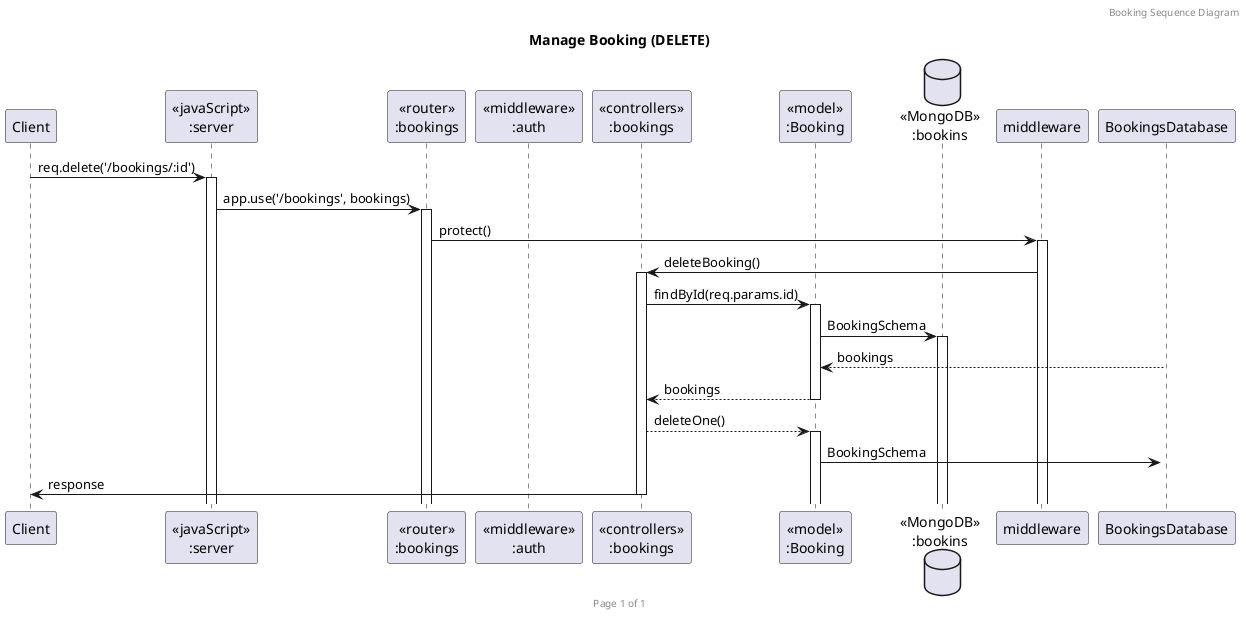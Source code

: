 @startuml delete-bookings

header Booking Sequence Diagram
footer Page %page% of %lastpage%
title "Manage Booking (DELETE)"

participant "Client" as client
participant "<<javaScript>>\n:server" as server
participant "<<router>>\n:bookings" as routerBookings
participant "<<middleware>>\n:auth" as middlewareAuth
participant "<<controllers>>\n:bookings" as controllersBookings
participant "<<model>>\n:Booking" as modelBooking
database "<<MongoDB>>\n:bookins" as bookingsDatabase

client->server ++:req.delete('/bookings/:id')
server->routerBookings ++:app.use('/bookings', bookings)
routerBookings -> middleware ++: protect()
middleware -> controllersBookings ++:deleteBooking()
controllersBookings -> modelBooking ++: findById(req.params.id)
modelBooking ->bookingsDatabase ++: BookingSchema
BookingsDatabase --> modelBooking --: bookings
controllersBookings <-- modelBooking --:bookings
controllersBookings --> modelBooking ++: deleteOne()
modelBooking -> BookingsDatabase ++: BookingSchema
controllersBookings->client --:response

@enduml
